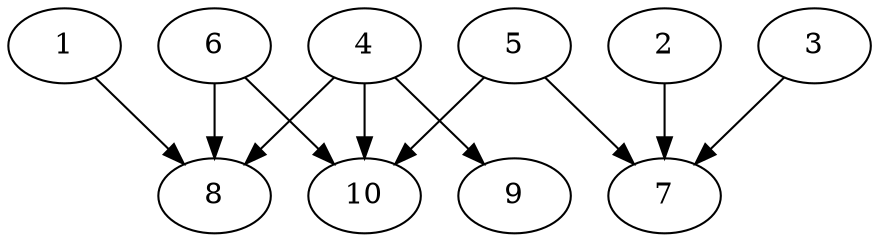 // DAG automatically generated by daggen at Thu Oct  3 13:58:05 2019
// ./daggen --dot -n 10 --ccr 0.3 --fat 0.9 --regular 0.7 --density 0.5 --mindata 5242880 --maxdata 52428800 
digraph G {
  1 [size="127634773", alpha="0.12", expect_size="38290432"] 
  1 -> 8 [size ="38290432"]
  2 [size="158774613", alpha="0.02", expect_size="47632384"] 
  2 -> 7 [size ="47632384"]
  3 [size="72011093", alpha="0.19", expect_size="21603328"] 
  3 -> 7 [size ="21603328"]
  4 [size="24562347", alpha="0.16", expect_size="7368704"] 
  4 -> 8 [size ="7368704"]
  4 -> 9 [size ="7368704"]
  4 -> 10 [size ="7368704"]
  5 [size="62272853", alpha="0.06", expect_size="18681856"] 
  5 -> 7 [size ="18681856"]
  5 -> 10 [size ="18681856"]
  6 [size="125883733", alpha="0.03", expect_size="37765120"] 
  6 -> 8 [size ="37765120"]
  6 -> 10 [size ="37765120"]
  7 [size="63064747", alpha="0.19", expect_size="18919424"] 
  8 [size="84104533", alpha="0.14", expect_size="25231360"] 
  9 [size="129501867", alpha="0.19", expect_size="38850560"] 
  10 [size="155316907", alpha="0.09", expect_size="46595072"] 
}
